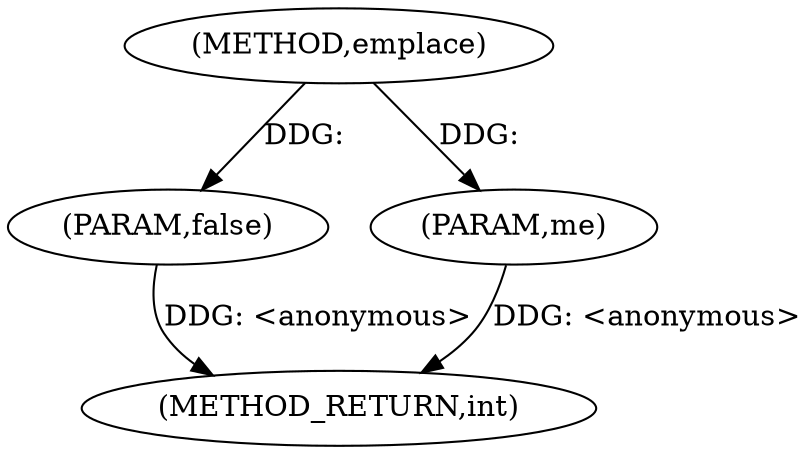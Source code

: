 digraph "emplace" {  
"1000515" [label = "(METHOD,emplace)" ]
"1000519" [label = "(METHOD_RETURN,int)" ]
"1000516" [label = "(PARAM,false)" ]
"1000517" [label = "(PARAM,me)" ]
  "1000516" -> "1000519"  [ label = "DDG: <anonymous>"] 
  "1000517" -> "1000519"  [ label = "DDG: <anonymous>"] 
  "1000515" -> "1000516"  [ label = "DDG: "] 
  "1000515" -> "1000517"  [ label = "DDG: "] 
}
